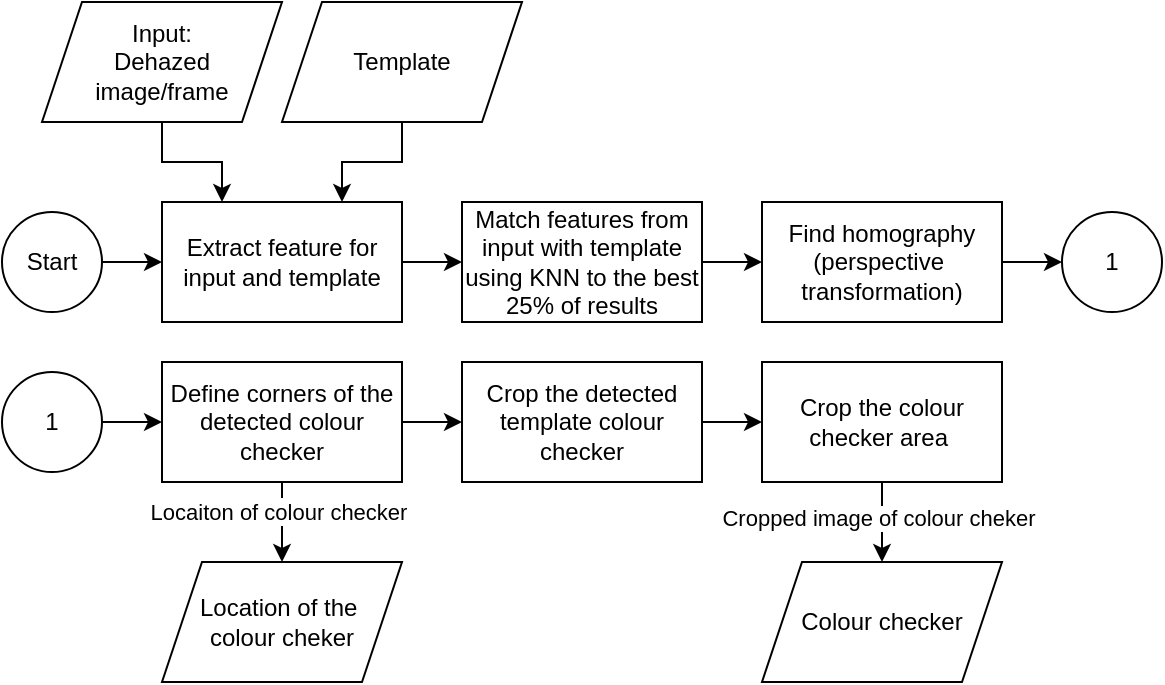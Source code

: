 <mxfile version="24.8.6">
  <diagram name="Page-1" id="Fc17sLwhKdr0EO4nvM-R">
    <mxGraphModel dx="913" dy="453" grid="1" gridSize="10" guides="1" tooltips="1" connect="1" arrows="1" fold="1" page="1" pageScale="1" pageWidth="850" pageHeight="1100" math="0" shadow="0">
      <root>
        <mxCell id="0" />
        <mxCell id="1" parent="0" />
        <mxCell id="J6RN7W_9DiS1IAfs1pAD-21" value="" style="edgeStyle=orthogonalEdgeStyle;rounded=0;orthogonalLoop=1;jettySize=auto;html=1;" parent="1" source="J6RN7W_9DiS1IAfs1pAD-2" target="J6RN7W_9DiS1IAfs1pAD-20" edge="1">
          <mxGeometry relative="1" as="geometry" />
        </mxCell>
        <mxCell id="J6RN7W_9DiS1IAfs1pAD-31" value="Text" style="edgeLabel;html=1;align=center;verticalAlign=middle;resizable=0;points=[];" parent="J6RN7W_9DiS1IAfs1pAD-21" vertex="1" connectable="0">
          <mxGeometry x="-0.346" y="-4" relative="1" as="geometry">
            <mxPoint x="2" y="1" as="offset" />
          </mxGeometry>
        </mxCell>
        <mxCell id="J6RN7W_9DiS1IAfs1pAD-33" value="Locaiton of colour checker" style="edgeLabel;html=1;align=center;verticalAlign=middle;resizable=0;points=[];" parent="J6RN7W_9DiS1IAfs1pAD-21" vertex="1" connectable="0">
          <mxGeometry x="-0.24" y="-2" relative="1" as="geometry">
            <mxPoint as="offset" />
          </mxGeometry>
        </mxCell>
        <mxCell id="J6RN7W_9DiS1IAfs1pAD-29" value="" style="edgeStyle=orthogonalEdgeStyle;rounded=0;orthogonalLoop=1;jettySize=auto;html=1;" parent="1" source="J6RN7W_9DiS1IAfs1pAD-2" target="J6RN7W_9DiS1IAfs1pAD-13" edge="1">
          <mxGeometry relative="1" as="geometry" />
        </mxCell>
        <mxCell id="J6RN7W_9DiS1IAfs1pAD-2" value="Define corners of the&lt;div&gt;detected colour checker&lt;/div&gt;" style="rounded=0;whiteSpace=wrap;html=1;" parent="1" vertex="1">
          <mxGeometry x="100" y="190" width="120" height="60" as="geometry" />
        </mxCell>
        <mxCell id="J6RN7W_9DiS1IAfs1pAD-22" value="" style="edgeStyle=orthogonalEdgeStyle;rounded=0;orthogonalLoop=1;jettySize=auto;html=1;entryX=0;entryY=0.5;entryDx=0;entryDy=0;" parent="1" source="J6RN7W_9DiS1IAfs1pAD-4" target="J6RN7W_9DiS1IAfs1pAD-7" edge="1">
          <mxGeometry relative="1" as="geometry">
            <mxPoint x="325.0" y="140" as="targetPoint" />
          </mxGeometry>
        </mxCell>
        <mxCell id="J6RN7W_9DiS1IAfs1pAD-4" value="Extract feature for input and template" style="rounded=0;whiteSpace=wrap;html=1;" parent="1" vertex="1">
          <mxGeometry x="100" y="110" width="120" height="60" as="geometry" />
        </mxCell>
        <mxCell id="7A4EcoGkTSjIav23oQ4I-4" style="edgeStyle=orthogonalEdgeStyle;rounded=0;orthogonalLoop=1;jettySize=auto;html=1;exitX=1;exitY=0.5;exitDx=0;exitDy=0;entryX=0;entryY=0.5;entryDx=0;entryDy=0;" edge="1" parent="1" source="J6RN7W_9DiS1IAfs1pAD-6" target="7A4EcoGkTSjIav23oQ4I-3">
          <mxGeometry relative="1" as="geometry" />
        </mxCell>
        <mxCell id="J6RN7W_9DiS1IAfs1pAD-6" value="Find homography&lt;div&gt;&lt;div&gt;(&lt;span style=&quot;background-color: initial;&quot;&gt;perspective&amp;nbsp;&lt;/span&gt;&lt;/div&gt;&lt;div&gt;&lt;span style=&quot;background-color: initial;&quot;&gt;transformation&lt;/span&gt;&lt;span style=&quot;background-color: initial;&quot;&gt;)&lt;/span&gt;&lt;/div&gt;&lt;/div&gt;" style="rounded=0;whiteSpace=wrap;html=1;" parent="1" vertex="1">
          <mxGeometry x="400" y="110" width="120" height="60" as="geometry" />
        </mxCell>
        <mxCell id="J6RN7W_9DiS1IAfs1pAD-42" value="" style="edgeStyle=orthogonalEdgeStyle;rounded=0;orthogonalLoop=1;jettySize=auto;html=1;" parent="1" source="J6RN7W_9DiS1IAfs1pAD-7" target="J6RN7W_9DiS1IAfs1pAD-6" edge="1">
          <mxGeometry relative="1" as="geometry" />
        </mxCell>
        <mxCell id="J6RN7W_9DiS1IAfs1pAD-7" value="Match features from input with template using KNN to the best 25% of results" style="rounded=0;whiteSpace=wrap;html=1;" parent="1" vertex="1">
          <mxGeometry x="250" y="110" width="120" height="60" as="geometry" />
        </mxCell>
        <mxCell id="J6RN7W_9DiS1IAfs1pAD-19" value="" style="edgeStyle=orthogonalEdgeStyle;rounded=0;orthogonalLoop=1;jettySize=auto;html=1;exitX=0.5;exitY=1;exitDx=0;exitDy=0;" parent="1" source="7A4EcoGkTSjIav23oQ4I-1" target="J6RN7W_9DiS1IAfs1pAD-18" edge="1">
          <mxGeometry relative="1" as="geometry" />
        </mxCell>
        <mxCell id="J6RN7W_9DiS1IAfs1pAD-30" value="Cropped image of colour cheker" style="edgeLabel;html=1;align=center;verticalAlign=middle;resizable=0;points=[];" parent="J6RN7W_9DiS1IAfs1pAD-19" vertex="1" connectable="0">
          <mxGeometry x="-0.135" y="-2" relative="1" as="geometry">
            <mxPoint as="offset" />
          </mxGeometry>
        </mxCell>
        <mxCell id="7A4EcoGkTSjIav23oQ4I-2" value="" style="edgeStyle=orthogonalEdgeStyle;rounded=0;orthogonalLoop=1;jettySize=auto;html=1;" edge="1" parent="1" source="J6RN7W_9DiS1IAfs1pAD-13" target="7A4EcoGkTSjIav23oQ4I-1">
          <mxGeometry relative="1" as="geometry" />
        </mxCell>
        <mxCell id="J6RN7W_9DiS1IAfs1pAD-13" value="Crop the detected template colour checker" style="rounded=0;whiteSpace=wrap;html=1;" parent="1" vertex="1">
          <mxGeometry x="250" y="190" width="120" height="60" as="geometry" />
        </mxCell>
        <mxCell id="J6RN7W_9DiS1IAfs1pAD-38" style="edgeStyle=orthogonalEdgeStyle;rounded=0;orthogonalLoop=1;jettySize=auto;html=1;exitX=0.5;exitY=1;exitDx=0;exitDy=0;entryX=0.75;entryY=0;entryDx=0;entryDy=0;" parent="1" source="J6RN7W_9DiS1IAfs1pAD-16" target="J6RN7W_9DiS1IAfs1pAD-4" edge="1">
          <mxGeometry relative="1" as="geometry" />
        </mxCell>
        <mxCell id="J6RN7W_9DiS1IAfs1pAD-16" value="Template" style="shape=parallelogram;perimeter=parallelogramPerimeter;whiteSpace=wrap;html=1;fixedSize=1;" parent="1" vertex="1">
          <mxGeometry x="160" y="10" width="120" height="60" as="geometry" />
        </mxCell>
        <mxCell id="J6RN7W_9DiS1IAfs1pAD-18" value="Colour checker" style="shape=parallelogram;perimeter=parallelogramPerimeter;whiteSpace=wrap;html=1;fixedSize=1;" parent="1" vertex="1">
          <mxGeometry x="400" y="290" width="120" height="60" as="geometry" />
        </mxCell>
        <mxCell id="J6RN7W_9DiS1IAfs1pAD-20" value="Location of the&amp;nbsp;&lt;div&gt;colour cheker&lt;/div&gt;" style="shape=parallelogram;perimeter=parallelogramPerimeter;whiteSpace=wrap;html=1;fixedSize=1;" parent="1" vertex="1">
          <mxGeometry x="100" y="290" width="120" height="60" as="geometry" />
        </mxCell>
        <mxCell id="J6RN7W_9DiS1IAfs1pAD-40" value="" style="edgeStyle=orthogonalEdgeStyle;rounded=0;orthogonalLoop=1;jettySize=auto;html=1;" parent="1" source="J6RN7W_9DiS1IAfs1pAD-34" target="J6RN7W_9DiS1IAfs1pAD-4" edge="1">
          <mxGeometry relative="1" as="geometry" />
        </mxCell>
        <mxCell id="J6RN7W_9DiS1IAfs1pAD-34" value="Start" style="ellipse;whiteSpace=wrap;html=1;aspect=fixed;" parent="1" vertex="1">
          <mxGeometry x="20" y="115" width="50" height="50" as="geometry" />
        </mxCell>
        <mxCell id="J6RN7W_9DiS1IAfs1pAD-39" style="edgeStyle=orthogonalEdgeStyle;rounded=0;orthogonalLoop=1;jettySize=auto;html=1;exitX=0.5;exitY=1;exitDx=0;exitDy=0;entryX=0.25;entryY=0;entryDx=0;entryDy=0;" parent="1" source="J6RN7W_9DiS1IAfs1pAD-36" target="J6RN7W_9DiS1IAfs1pAD-4" edge="1">
          <mxGeometry relative="1" as="geometry" />
        </mxCell>
        <mxCell id="J6RN7W_9DiS1IAfs1pAD-36" value="Input:&lt;div&gt;Dehazed image/frame&lt;/div&gt;" style="shape=parallelogram;perimeter=parallelogramPerimeter;whiteSpace=wrap;html=1;fixedSize=1;" parent="1" vertex="1">
          <mxGeometry x="40" y="10" width="120" height="60" as="geometry" />
        </mxCell>
        <mxCell id="7A4EcoGkTSjIav23oQ4I-1" value="Crop the colour checker area&amp;nbsp;" style="whiteSpace=wrap;html=1;rounded=0;" vertex="1" parent="1">
          <mxGeometry x="400" y="190" width="120" height="60" as="geometry" />
        </mxCell>
        <mxCell id="7A4EcoGkTSjIav23oQ4I-3" value="1" style="ellipse;whiteSpace=wrap;html=1;aspect=fixed;" vertex="1" parent="1">
          <mxGeometry x="550" y="115" width="50" height="50" as="geometry" />
        </mxCell>
        <mxCell id="7A4EcoGkTSjIav23oQ4I-9" style="edgeStyle=orthogonalEdgeStyle;rounded=0;orthogonalLoop=1;jettySize=auto;html=1;exitX=1;exitY=0.5;exitDx=0;exitDy=0;entryX=0;entryY=0.5;entryDx=0;entryDy=0;" edge="1" parent="1" source="7A4EcoGkTSjIav23oQ4I-5" target="J6RN7W_9DiS1IAfs1pAD-2">
          <mxGeometry relative="1" as="geometry" />
        </mxCell>
        <mxCell id="7A4EcoGkTSjIav23oQ4I-5" value="1" style="ellipse;whiteSpace=wrap;html=1;aspect=fixed;" vertex="1" parent="1">
          <mxGeometry x="20" y="195" width="50" height="50" as="geometry" />
        </mxCell>
      </root>
    </mxGraphModel>
  </diagram>
</mxfile>
